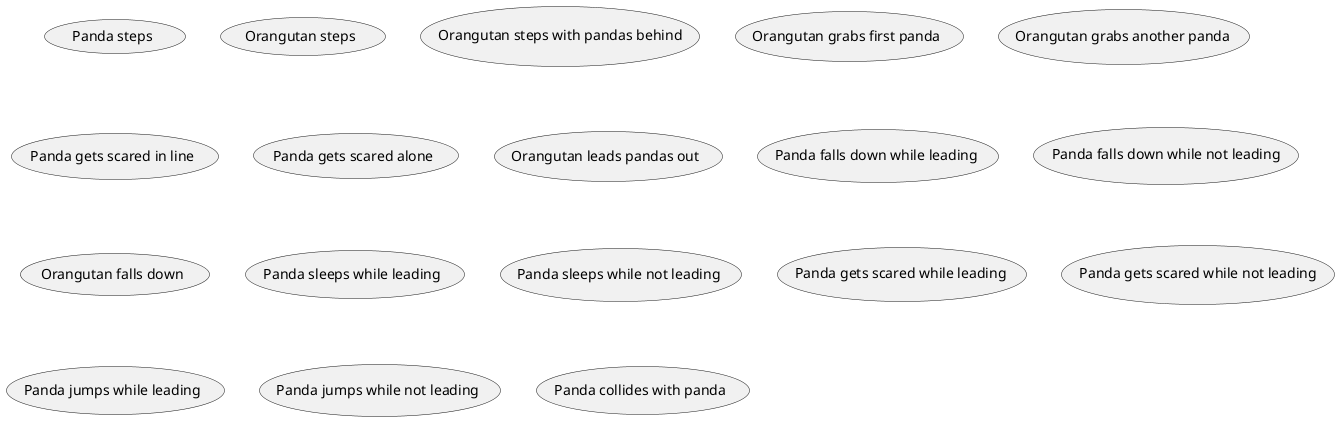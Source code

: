 @startuml

skinparam classAttributeIconSize 0
skinparam guillemet false

(Panda steps)
(Orangutan steps)
(Orangutan steps with pandas behind)
(Orangutan grabs first panda)
(Orangutan grabs another panda)
(Panda gets scared in line)
(Panda gets scared alone)
(Orangutan leads pandas out)
(Panda falls down while leading)
(Panda falls down while not leading)
(Orangutan falls down)
(Panda sleeps while leading)
(Panda sleeps while not leading)
(Panda gets scared while leading)
(Panda gets scared while not leading)
(Panda jumps while leading)
(Panda jumps while not leading)
(Panda collides with panda)

@enduml